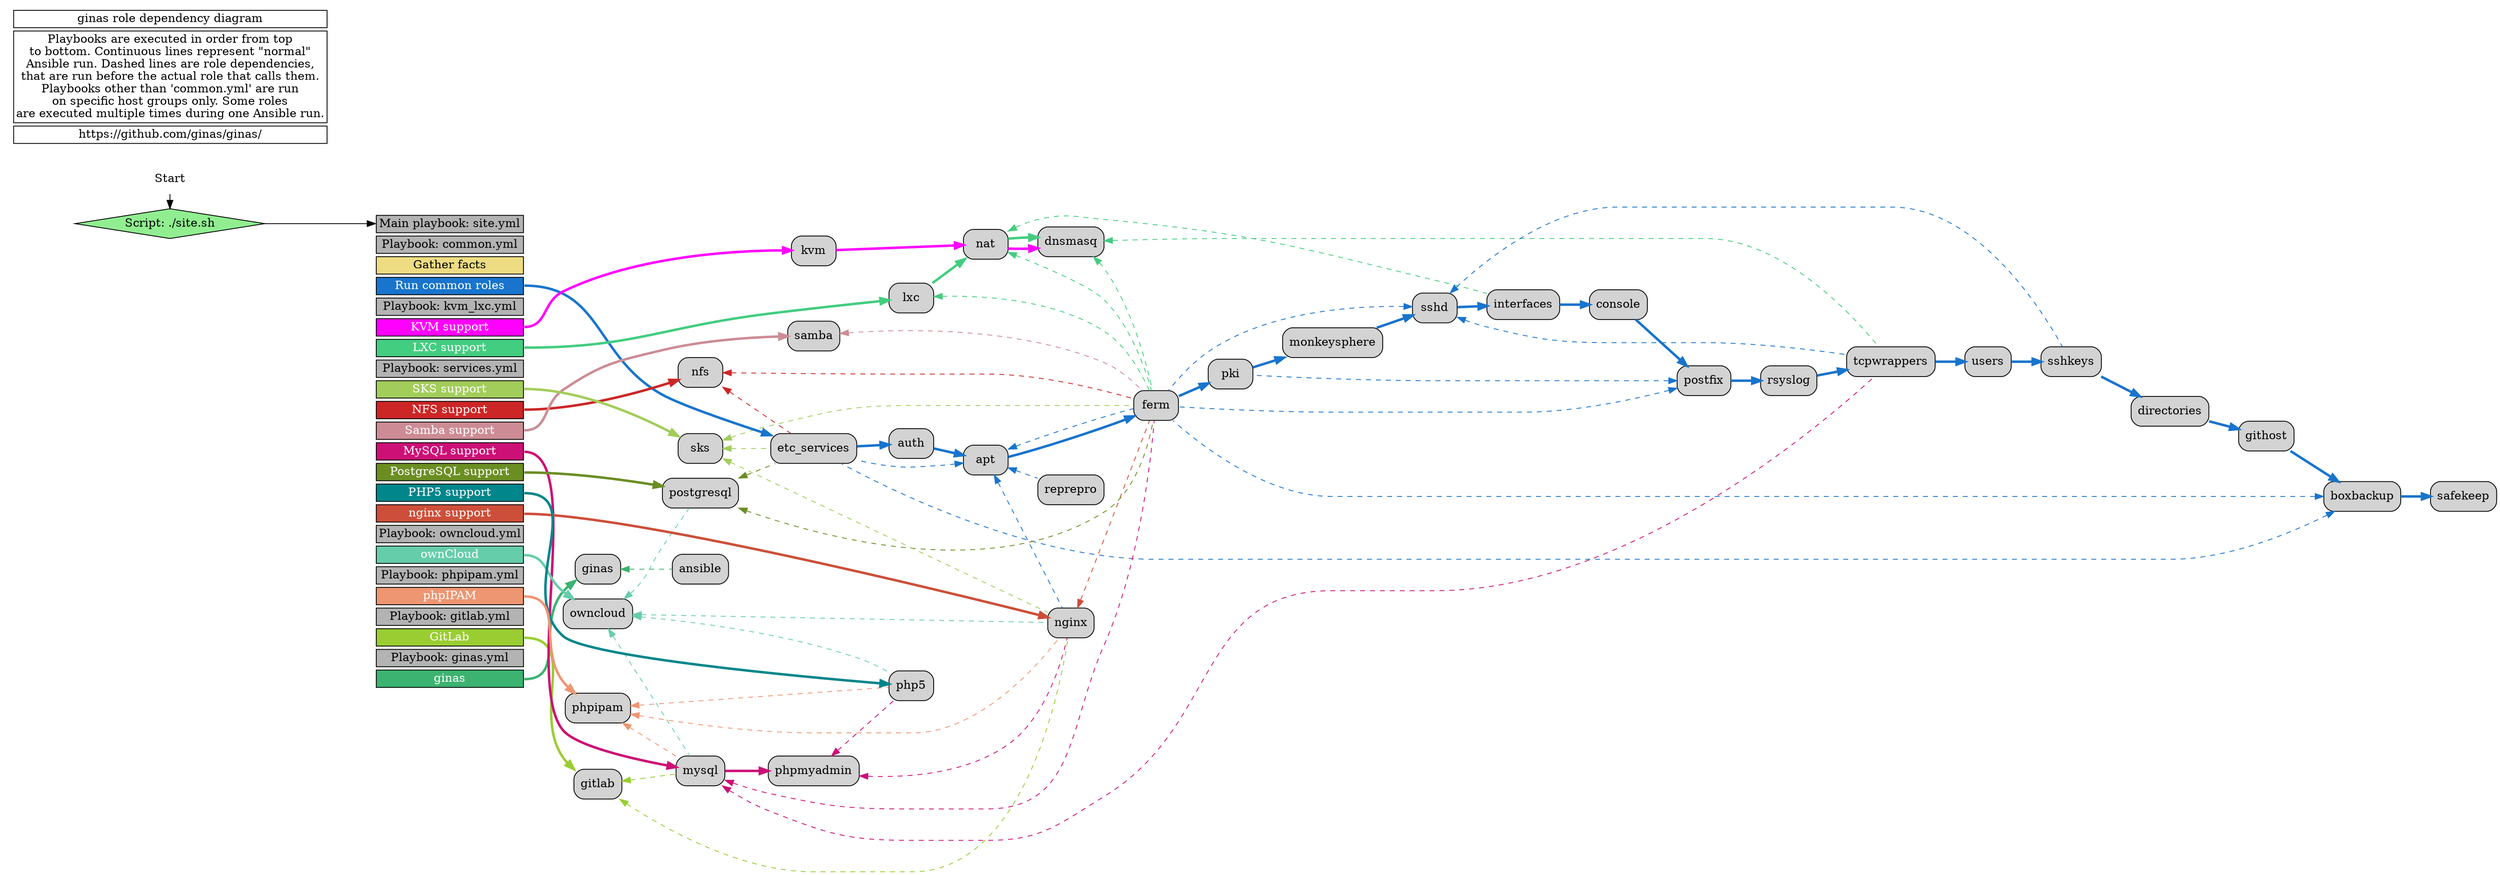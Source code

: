 /*
	ginas role dependencies
	Copyright (C) 2014 Maciej Delmanowski <drybjed@gmail.com>
	Homepage: https://github.com/ginas/ginas/
	License: GPLv3
*/

digraph ginas_role_dependencies {

	rankdir = LR;

	/* ---- Ansible roles ---- */
	node [shape = box, style = "rounded,filled", fillcolor = lightgrey];

	role_ansible		[label = "ansible"];
	role_apt		[label = "apt"];
	role_auth		[label = "auth"];
	role_boxbackup		[label = "boxbackup"];
	role_console		[label = "console"];
	role_directories	[label = "directories"];
	role_dnsmasq		[label = "dnsmasq"];
	role_etc_services	[label = "etc_services"];
	role_ferm		[label = "ferm"];
	role_ginas		[label = "ginas"];
	role_githost		[label = "githost"];
	role_gitlab		[label = "gitlab"];
	role_interfaces		[label = "interfaces"];
	role_kvm		[label = "kvm"];
	role_lxc		[label = "lxc"];
	role_monkeysphere	[label = "monkeysphere"];
	role_mysql		[label = "mysql"];
	role_nat		[label = "nat"];
	role_nfs		[label = "nfs"];
	role_nginx		[label = "nginx"];
	role_owncloud		[label = "owncloud"];
	role_php5		[label = "php5"];
	role_phpipam		[label = "phpipam"];
	role_phpmyadmin		[label = "phpmyadmin"];
	role_pki		[label = "pki"];
	role_postfix		[label = "postfix"];
	role_postgresql		[label = "postgresql"];
	role_reprepro		[label = "reprepro"];
	role_rsyslog		[label = "rsyslog"];
	role_safekeep		[label = "safekeep"];
	role_samba		[label = "samba"];
	role_sks		[label = "sks"];
	role_sshd		[label = "sshd"];
	role_sshkeys		[label = "sshkeys"];
	role_tcpwrappers	[label = "tcpwrappers"];
	role_users		[label = "users"];


	/* ---- List of ginas playbooks in order of execution ---- */
	playbook [
		shape = none
		style = solid
		label = <<table border="0" cellspacing="4" cellpadding="2">
			<tr><td port="site_yml" border="1" bgcolor="gray70">Main playbook: site.yml</td></tr>

			<tr><td port="common_yml" border="1" bgcolor="gray70">Playbook: common.yml</td></tr>
			<tr><td port="common_facts" border="1" bgcolor="lightgoldenrod2">Gather facts</td></tr>
			<tr><td port="common" border="1" bgcolor="dodgerblue3"><font color="white">Run common roles</font></td></tr>

			<tr><td port="kvm_lxc_yml" border="1" bgcolor="gray70">Playbook: kvm_lxc.yml</td></tr>
			<tr><td port="ginas_kvm" border="1" bgcolor="magenta"><font color="white">KVM support</font></td></tr>
			<tr><td port="ginas_lxc" border="1" bgcolor="seagreen3"><font color="white">LXC support</font></td></tr>

			<tr><td port="services_yml" border="1" bgcolor="gray70">Playbook: services.yml</td></tr>
			<tr><td port="ginas_sks" border="1" bgcolor="darkolivegreen3"><font color="white">SKS support</font></td></tr>
			<tr><td port="ginas_nfs" border="1" bgcolor="firebrick3"><font color="white">NFS support</font></td></tr>
			<tr><td port="ginas_samba" border="1" bgcolor="lightpink3"><font color="white">Samba support</font></td></tr>
			<tr><td port="ginas_mysql" border="1" bgcolor="deeppink3"><font color="white">MySQL support</font></td></tr>
			<tr><td port="ginas_postgresql" border="1" bgcolor="olivedrab"><font color="white">PostgreSQL support</font></td></tr>
			<tr><td port="ginas_php5" border="1" bgcolor="turquoise4"><font color="white">PHP5 support</font></td></tr>
			<tr><td port="ginas_nginx" border="1" bgcolor="tomato3"><font color="white">nginx support</font></td></tr>

			<tr><td port="owncloud_yml" border="1" bgcolor="gray70">Playbook: owncloud.yml</td></tr>
			<tr><td port="ginas_owncloud" border="1" bgcolor="aquamarine3"><font color="white">ownCloud</font></td></tr>

			<tr><td port="phpipam_yml" border="1" bgcolor="gray70">Playbook: phpipam.yml</td></tr>
			<tr><td port="ginas_phpipam" border="1" bgcolor="lightsalmon2"><font color="white">phpIPAM</font></td></tr>

			<tr><td port="gitlab_yml" border="1" bgcolor="gray70">Playbook: gitlab.yml</td></tr>
			<tr><td port="ginas_gitlab" border="1" bgcolor="yellowgreen"><font color="white">GitLab</font></td></tr>

			<tr><td port="ginas_yml" border="1" bgcolor="gray70">Playbook: ginas.yml</td></tr>
			<tr><td port="ginas_recursively" border="1" bgcolor="mediumseagreen"><font color="white">ginas</font></td></tr>
			</table>>
	]


	/* ---- Graph starts here ---- */
	start [label = "Start", shape = none, rank = source, style = solid];
	script_site [label = "Script: ./site.sh", shape = diamond, style = filled, fillcolor = palegreen2];
	{ rank = same; start -> script_site; }
	script_site -> playbook:site_yml:w;


	/* ---- Playbook execution in order ---- */
	edge [penwidth = 3];

	/* ---- Playbook: common.yml ---- */
	edge [color = dodgerblue3];
	playbook:common:e		-> role_etc_services;
	role_etc_services		-> role_auth;
	role_auth			-> role_apt;
	role_apt			-> role_ferm;
	role_ferm			-> role_pki;
	role_pki			-> role_monkeysphere;
	role_monkeysphere		-> role_sshd;
	role_sshd			-> role_interfaces;
	role_interfaces			-> role_console;
	role_console			-> role_postfix;
	role_postfix			-> role_rsyslog;
	role_rsyslog			-> role_tcpwrappers;
	role_tcpwrappers		-> role_users;
	role_users			-> role_sshkeys;
	role_sshkeys			-> role_directories;
	role_directories		-> role_githost;
	role_githost			-> role_boxbackup;
	role_boxbackup			-> role_safekeep;

	/* ---- Playbook: kvm_lxc.yml ---- */
	edge [color = magenta];
	playbook:ginas_kvm		-> role_kvm;
	role_kvm			-> role_nat;
	role_nat			-> role_dnsmasq;

	edge [color = seagreen3];
	playbook:ginas_lxc		-> role_lxc;
	role_lxc			-> role_nat;
	role_nat			-> role_dnsmasq;

	/* ---- Playbook: services.yml ---- */
	edge [color = darkolivegreen3];
	playbook:ginas_sks		-> role_sks;

	edge [color = firebrick3];
	playbook:ginas_nfs		-> role_nfs;

	edge [color = lightpink3];
	playbook:ginas_samba		-> role_samba;

	edge [color = deeppink3];
	playbook:ginas_mysql		-> role_mysql;
	role_mysql			-> role_phpmyadmin;

	edge [color = olivedrab];
	playbook:ginas_postgresql	-> role_postgresql;

	edge [color = turquoise4];
	playbook:ginas_php5		-> role_php5;

	edge [color = tomato3];
	playbook:ginas_nginx		-> role_nginx;

	/* ---- Playbook: owncloud.yml ---- */
	edge [color = aquamarine3];
	playbook:ginas_owncloud		-> role_owncloud;

	/* ---- Playbook: phpipam.yml ---- */
	edge [color = lightsalmon2];
	playbook:ginas_phpipam		-> role_phpipam;

	/* ---- Playbook: gitlab.yml ---- */
	edge [color = yellowgreen];
	playbook:ginas_gitlab		-> role_gitlab;

	/* ---- Playbook: ginas.yml ---- */
	edge [color = mediumseagreen];
	playbook:ginas_recursively	-> role_ginas;


	/* ---- Role dependencies ---- */
	edge [style = dashed, dir = back, penwidth = 1];

	/* ---- Playbook: common.yml ---- */
	edge [color = dodgerblue3];
	role_apt -> role_etc_services;
	role_apt -> role_ferm;
	role_apt -> role_nginx;
	role_apt -> role_reprepro;

	role_postfix -> role_pki;
	role_postfix -> role_ferm;

	role_sshd -> role_ferm;
	role_sshd -> role_tcpwrappers;
	role_sshd -> role_sshkeys;

	role_boxbackup -> role_etc_services;
	role_boxbackup -> role_ferm;

	/* ---- Playbook: kvm_lxc.yml ---- */
	edge [color = seagreen3];
	role_lxc -> role_ferm;

	role_nat -> role_interfaces;
	role_nat -> role_ferm;

	role_dnsmasq -> role_tcpwrappers;
	role_dnsmasq -> role_ferm;

	/* ---- Playbook: services.yml ---- */
	edge [color = darkolivegreen3];
	role_sks -> role_etc_services;
	role_sks -> role_ferm;
	role_sks -> role_nginx;

	edge [color = firebrick3];
	role_nfs -> role_etc_services;
	role_nfs -> role_ferm;

	edge [color = lightpink3];
	role_samba -> role_ferm;

	edge [color = deeppink3];
	role_mysql -> role_tcpwrappers;
	role_mysql -> role_ferm;

	role_phpmyadmin -> role_php5;
	role_phpmyadmin -> role_nginx;

	edge [color = olivedrab];
	role_postgresql -> role_etc_services;
	role_postgresql -> role_ferm;

	edge [color = tomato3];
	role_nginx -> role_ferm;

	/* ---- Playbook: owncloud.yml ---- */
	edge [color = aquamarine3];
	role_owncloud -> role_mysql;
	role_owncloud -> role_postgresql;
	role_owncloud -> role_php5;
	role_owncloud -> role_nginx;

	/* ---- Playbook: phpipam.yml ---- */
	edge [color = lightsalmon2];
	role_phpipam -> role_mysql;
	role_phpipam -> role_php5;
	role_phpipam -> role_nginx;

	/* ---- Playbook: gitlab.yml ---- */
	edge [color = yellowgreen];
	role_gitlab -> role_mysql;
	role_gitlab -> role_nginx;

	/* ---- Playbook: ginas.yml ---- */
	edge [color = mediumseagreen];
	role_ginas -> role_ansible;


	/* ---- Graph legend ---- */
	legend [
		shape = none
		rank = sink
		style = solid
		label = <<table border="0" cellspacing="4" cellpadding="2">
			<tr><td border="1">ginas role dependency diagram</td></tr>
			<tr><td border="1" textalign="left">Playbooks are executed in order from top<br />
			to bottom. Continuous lines represent "normal"<br />
			Ansible run. Dashed lines are role dependencies,<br />
			that are run before the actual role that calls them.<br />
			Playbooks other than 'common.yml' are run<br />
			on specific host groups only. Some roles<br />
			are executed multiple times during one Ansible run.</td></tr>
			<tr><td border="1">https://github.com/ginas/ginas/</td></tr>

			</table>>
	]

}


